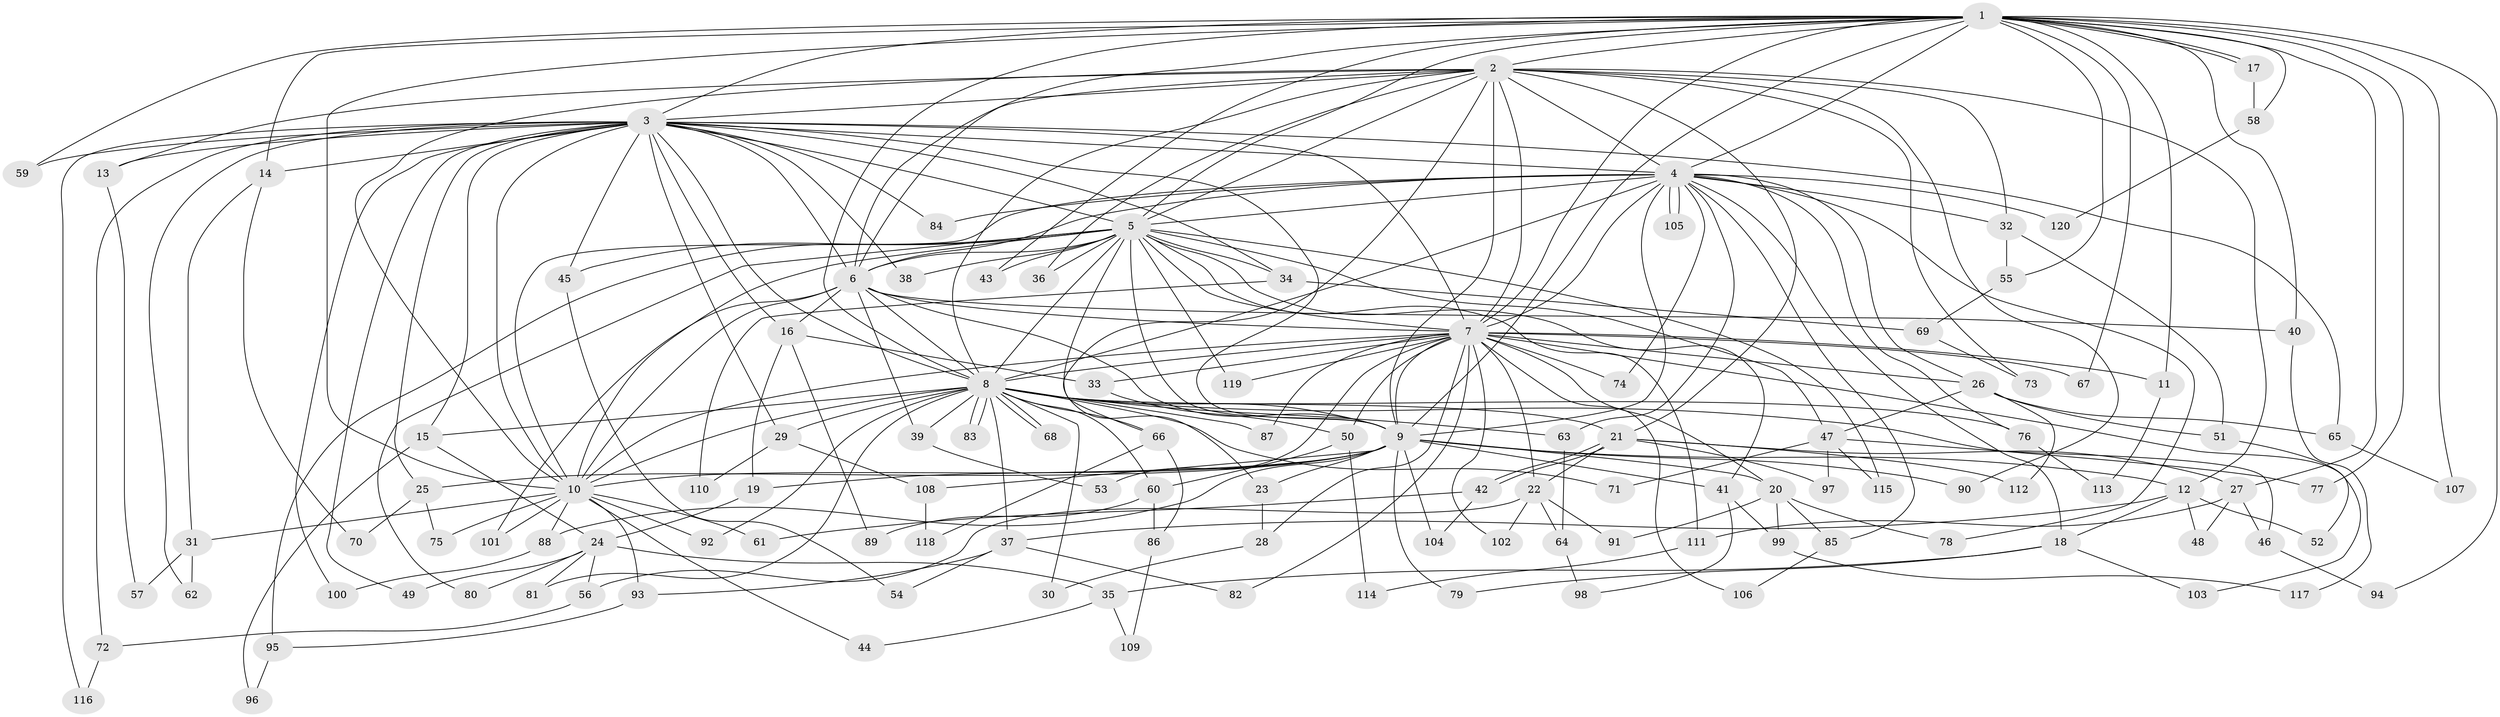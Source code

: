 // Generated by graph-tools (version 1.1) at 2025/13/03/09/25 04:13:55]
// undirected, 120 vertices, 265 edges
graph export_dot {
graph [start="1"]
  node [color=gray90,style=filled];
  1;
  2;
  3;
  4;
  5;
  6;
  7;
  8;
  9;
  10;
  11;
  12;
  13;
  14;
  15;
  16;
  17;
  18;
  19;
  20;
  21;
  22;
  23;
  24;
  25;
  26;
  27;
  28;
  29;
  30;
  31;
  32;
  33;
  34;
  35;
  36;
  37;
  38;
  39;
  40;
  41;
  42;
  43;
  44;
  45;
  46;
  47;
  48;
  49;
  50;
  51;
  52;
  53;
  54;
  55;
  56;
  57;
  58;
  59;
  60;
  61;
  62;
  63;
  64;
  65;
  66;
  67;
  68;
  69;
  70;
  71;
  72;
  73;
  74;
  75;
  76;
  77;
  78;
  79;
  80;
  81;
  82;
  83;
  84;
  85;
  86;
  87;
  88;
  89;
  90;
  91;
  92;
  93;
  94;
  95;
  96;
  97;
  98;
  99;
  100;
  101;
  102;
  103;
  104;
  105;
  106;
  107;
  108;
  109;
  110;
  111;
  112;
  113;
  114;
  115;
  116;
  117;
  118;
  119;
  120;
  1 -- 2;
  1 -- 3;
  1 -- 4;
  1 -- 5;
  1 -- 6;
  1 -- 7;
  1 -- 8;
  1 -- 9;
  1 -- 10;
  1 -- 11;
  1 -- 14;
  1 -- 17;
  1 -- 17;
  1 -- 27;
  1 -- 40;
  1 -- 43;
  1 -- 55;
  1 -- 58;
  1 -- 59;
  1 -- 67;
  1 -- 77;
  1 -- 94;
  1 -- 107;
  2 -- 3;
  2 -- 4;
  2 -- 5;
  2 -- 6;
  2 -- 7;
  2 -- 8;
  2 -- 9;
  2 -- 10;
  2 -- 12;
  2 -- 13;
  2 -- 21;
  2 -- 32;
  2 -- 36;
  2 -- 66;
  2 -- 73;
  2 -- 90;
  3 -- 4;
  3 -- 5;
  3 -- 6;
  3 -- 7;
  3 -- 8;
  3 -- 9;
  3 -- 10;
  3 -- 13;
  3 -- 14;
  3 -- 15;
  3 -- 16;
  3 -- 25;
  3 -- 29;
  3 -- 34;
  3 -- 38;
  3 -- 45;
  3 -- 49;
  3 -- 59;
  3 -- 62;
  3 -- 65;
  3 -- 72;
  3 -- 84;
  3 -- 100;
  3 -- 116;
  4 -- 5;
  4 -- 6;
  4 -- 7;
  4 -- 8;
  4 -- 9;
  4 -- 10;
  4 -- 18;
  4 -- 26;
  4 -- 32;
  4 -- 63;
  4 -- 74;
  4 -- 76;
  4 -- 78;
  4 -- 84;
  4 -- 85;
  4 -- 105;
  4 -- 105;
  4 -- 120;
  5 -- 6;
  5 -- 7;
  5 -- 8;
  5 -- 9;
  5 -- 10;
  5 -- 23;
  5 -- 34;
  5 -- 36;
  5 -- 38;
  5 -- 41;
  5 -- 43;
  5 -- 45;
  5 -- 47;
  5 -- 80;
  5 -- 95;
  5 -- 111;
  5 -- 115;
  5 -- 119;
  6 -- 7;
  6 -- 8;
  6 -- 9;
  6 -- 10;
  6 -- 16;
  6 -- 39;
  6 -- 40;
  6 -- 101;
  7 -- 8;
  7 -- 9;
  7 -- 10;
  7 -- 11;
  7 -- 20;
  7 -- 22;
  7 -- 26;
  7 -- 28;
  7 -- 33;
  7 -- 50;
  7 -- 53;
  7 -- 67;
  7 -- 74;
  7 -- 82;
  7 -- 87;
  7 -- 102;
  7 -- 103;
  7 -- 106;
  7 -- 119;
  8 -- 9;
  8 -- 10;
  8 -- 15;
  8 -- 21;
  8 -- 29;
  8 -- 30;
  8 -- 37;
  8 -- 39;
  8 -- 46;
  8 -- 60;
  8 -- 63;
  8 -- 66;
  8 -- 68;
  8 -- 68;
  8 -- 71;
  8 -- 76;
  8 -- 81;
  8 -- 83;
  8 -- 83;
  8 -- 87;
  8 -- 92;
  9 -- 10;
  9 -- 12;
  9 -- 19;
  9 -- 20;
  9 -- 23;
  9 -- 25;
  9 -- 41;
  9 -- 79;
  9 -- 88;
  9 -- 90;
  9 -- 104;
  9 -- 108;
  10 -- 31;
  10 -- 44;
  10 -- 61;
  10 -- 75;
  10 -- 88;
  10 -- 92;
  10 -- 93;
  10 -- 101;
  11 -- 113;
  12 -- 18;
  12 -- 37;
  12 -- 48;
  12 -- 52;
  13 -- 57;
  14 -- 31;
  14 -- 70;
  15 -- 24;
  15 -- 96;
  16 -- 19;
  16 -- 33;
  16 -- 89;
  17 -- 58;
  18 -- 35;
  18 -- 79;
  18 -- 103;
  19 -- 24;
  20 -- 78;
  20 -- 85;
  20 -- 91;
  20 -- 99;
  21 -- 22;
  21 -- 27;
  21 -- 42;
  21 -- 42;
  21 -- 97;
  21 -- 112;
  22 -- 56;
  22 -- 64;
  22 -- 91;
  22 -- 102;
  23 -- 28;
  24 -- 35;
  24 -- 49;
  24 -- 56;
  24 -- 80;
  24 -- 81;
  25 -- 70;
  25 -- 75;
  26 -- 47;
  26 -- 51;
  26 -- 65;
  26 -- 112;
  27 -- 46;
  27 -- 48;
  27 -- 111;
  28 -- 30;
  29 -- 108;
  29 -- 110;
  31 -- 57;
  31 -- 62;
  32 -- 51;
  32 -- 55;
  33 -- 50;
  34 -- 69;
  34 -- 110;
  35 -- 44;
  35 -- 109;
  37 -- 54;
  37 -- 82;
  37 -- 93;
  39 -- 53;
  40 -- 117;
  41 -- 98;
  41 -- 99;
  42 -- 61;
  42 -- 104;
  45 -- 54;
  46 -- 94;
  47 -- 71;
  47 -- 77;
  47 -- 97;
  47 -- 115;
  50 -- 60;
  50 -- 114;
  51 -- 52;
  55 -- 69;
  56 -- 72;
  58 -- 120;
  60 -- 86;
  60 -- 89;
  63 -- 64;
  64 -- 98;
  65 -- 107;
  66 -- 86;
  66 -- 118;
  69 -- 73;
  72 -- 116;
  76 -- 113;
  85 -- 106;
  86 -- 109;
  88 -- 100;
  93 -- 95;
  95 -- 96;
  99 -- 117;
  108 -- 118;
  111 -- 114;
}
